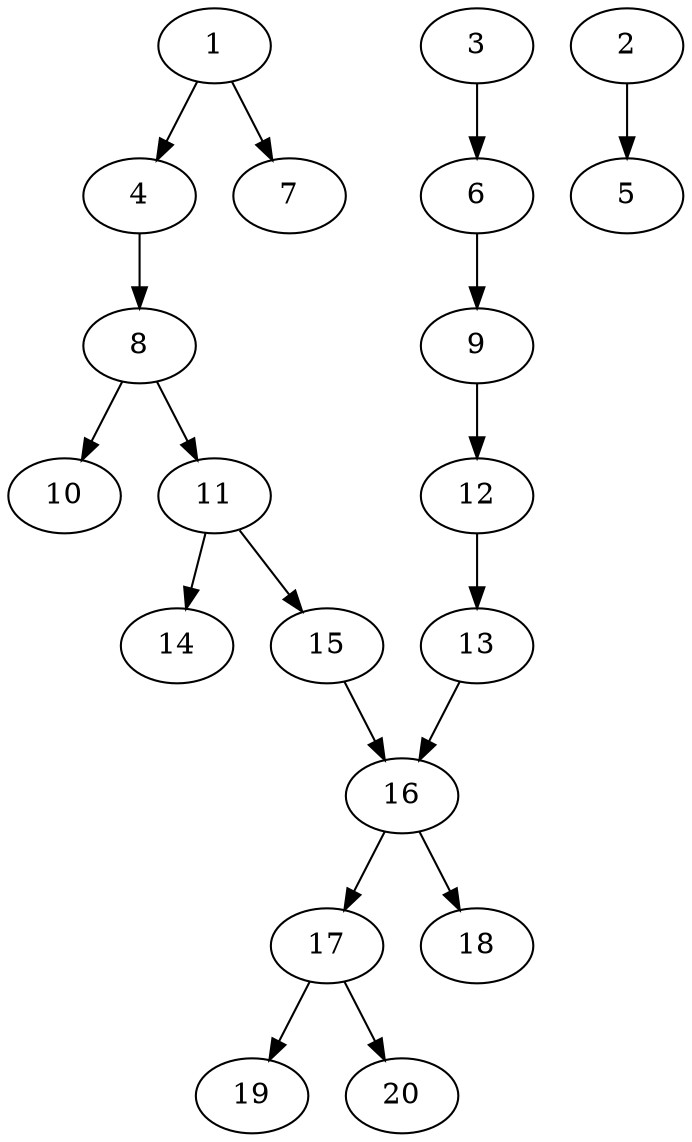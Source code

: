 // DAG automatically generated by daggen at Sat Jul 27 15:34:46 2019
// ./daggen --dot -n 20 --ccr 0.5 --fat 0.4 --regular 0.5 --density 0.4 --mindata 5242880 --maxdata 52428800 
digraph G {
  1 [size="10770432", alpha="0.16", expect_size="5385216"] 
  1 -> 4 [size ="5385216"]
  1 -> 7 [size ="5385216"]
  2 [size="74270720", alpha="0.05", expect_size="37135360"] 
  2 -> 5 [size ="37135360"]
  3 [size="101220352", alpha="0.09", expect_size="50610176"] 
  3 -> 6 [size ="50610176"]
  4 [size="62875648", alpha="0.02", expect_size="31437824"] 
  4 -> 8 [size ="31437824"]
  5 [size="88420352", alpha="0.04", expect_size="44210176"] 
  6 [size="97437696", alpha="0.14", expect_size="48718848"] 
  6 -> 9 [size ="48718848"]
  7 [size="51533824", alpha="0.15", expect_size="25766912"] 
  8 [size="89638912", alpha="0.06", expect_size="44819456"] 
  8 -> 10 [size ="44819456"]
  8 -> 11 [size ="44819456"]
  9 [size="89413632", alpha="0.01", expect_size="44706816"] 
  9 -> 12 [size ="44706816"]
  10 [size="70703104", alpha="0.06", expect_size="35351552"] 
  11 [size="14669824", alpha="0.08", expect_size="7334912"] 
  11 -> 14 [size ="7334912"]
  11 -> 15 [size ="7334912"]
  12 [size="91312128", alpha="0.12", expect_size="45656064"] 
  12 -> 13 [size ="45656064"]
  13 [size="19361792", alpha="0.11", expect_size="9680896"] 
  13 -> 16 [size ="9680896"]
  14 [size="62541824", alpha="0.18", expect_size="31270912"] 
  15 [size="74207232", alpha="0.17", expect_size="37103616"] 
  15 -> 16 [size ="37103616"]
  16 [size="90972160", alpha="0.17", expect_size="45486080"] 
  16 -> 17 [size ="45486080"]
  16 -> 18 [size ="45486080"]
  17 [size="60991488", alpha="0.02", expect_size="30495744"] 
  17 -> 19 [size ="30495744"]
  17 -> 20 [size ="30495744"]
  18 [size="38356992", alpha="0.13", expect_size="19178496"] 
  19 [size="65138688", alpha="0.09", expect_size="32569344"] 
  20 [size="68423680", alpha="0.04", expect_size="34211840"] 
}
